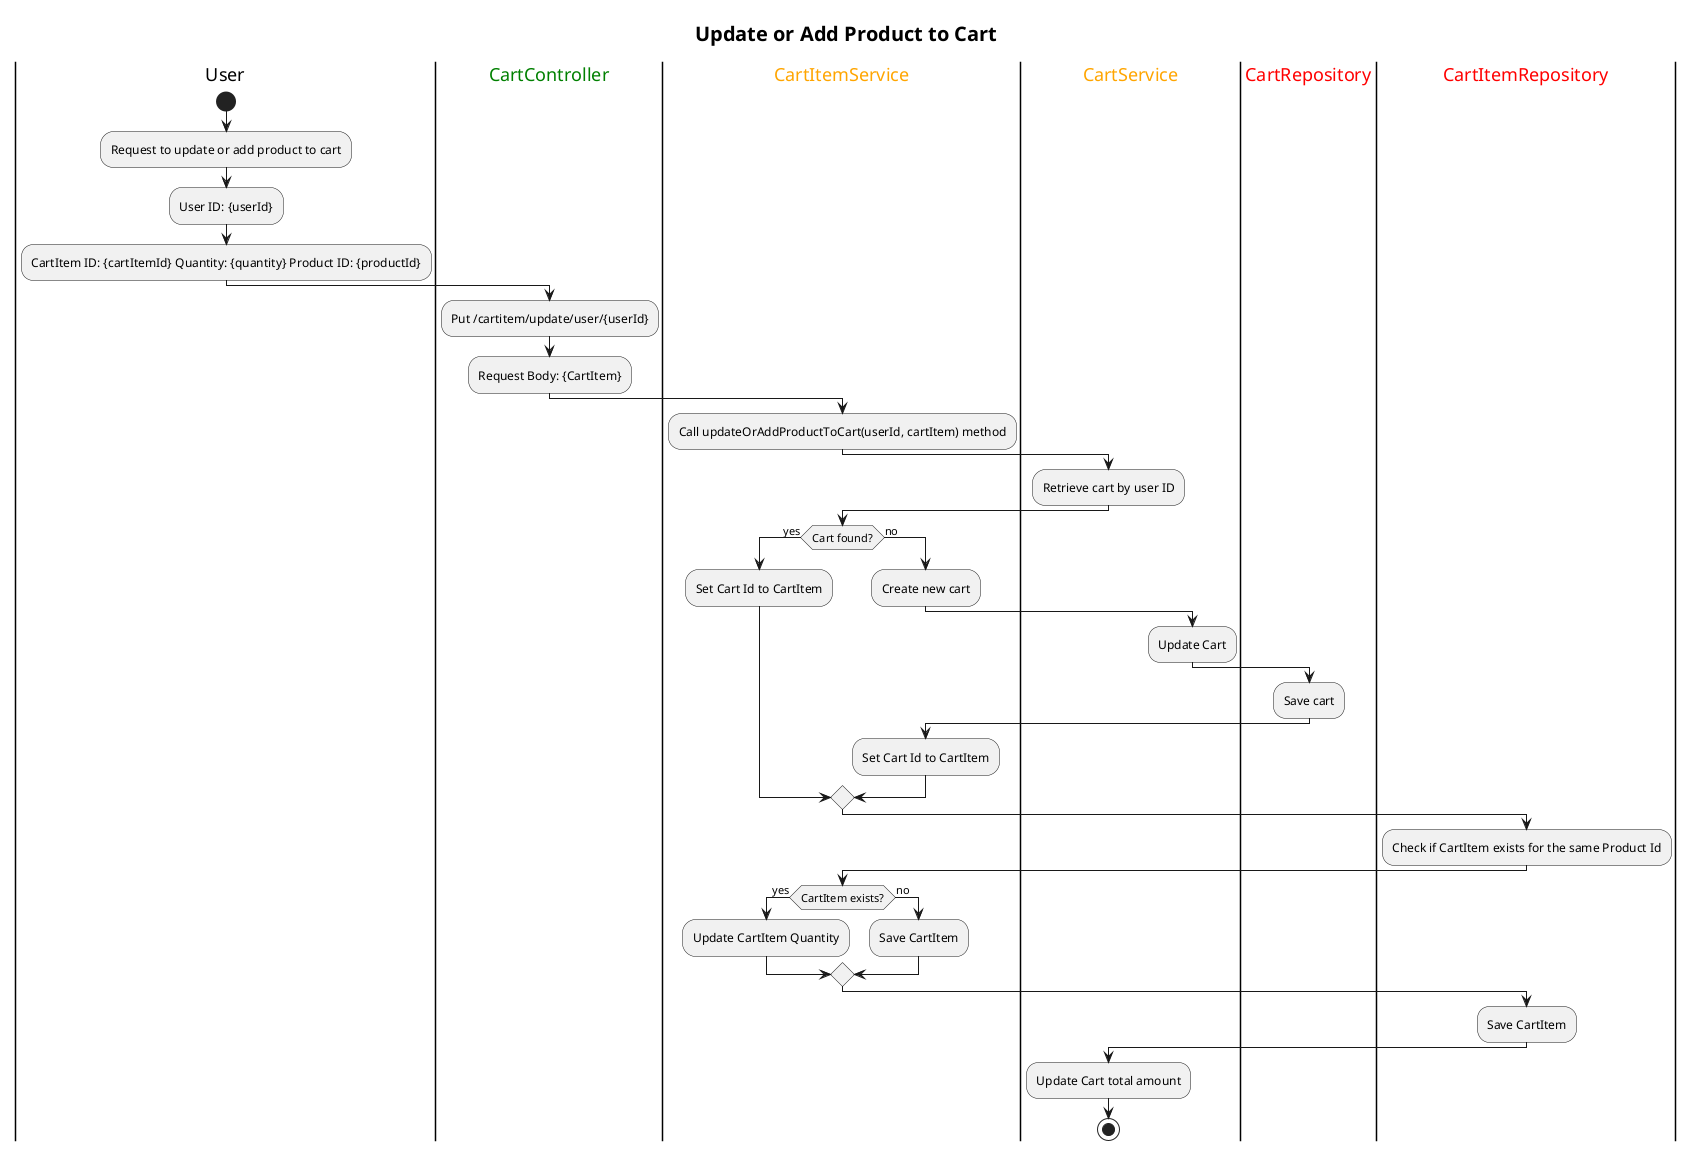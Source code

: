 @startuml
title <size:20>Update or Add Product to Cart</size>
|User|
start
:Request to update or add product to cart;
:User ID: {userId};
:CartItem ID: {cartItemId} Quantity: {quantity} Product ID: {productId};

|<color:green>CartController</color>|
:Put /cartitem/update/user/{userId};
:Request Body: {CartItem};

|<color:orange>CartItemService</color>|
:Call updateOrAddProductToCart(userId, cartItem) method;

|<color:Orange>CartService</color>|
:Retrieve cart by user ID;

|<color:orange>CartItemService</color>|
if(Cart found?) then (yes)
|<color:orange>CartItemService</color>|
    :Set Cart Id to CartItem;
else (no)
    :Create new cart;
    |<color:Orange>CartService</color>|
    :Update Cart;
    |<color:Red>CartRepository</color>|
    :Save cart;
    |<color:orange>CartItemService</color>|
    :Set Cart Id to CartItem;
endif

|<color:Red>CartItemRepository</color>|
:Check if CartItem exists for the same Product Id;

|<color:orange>CartItemService</color>|
if(CartItem exists?) then (yes)
    |<color:orange>CartItemService</color>|
    :Update CartItem Quantity;
else (no)
    |<color:orange>CartItemService</color>|
    :Save CartItem;
endif

|<color:Red>CartItemRepository</color>|
:Save CartItem;

|<color:Orange>CartService</color>|
:Update Cart total amount;

stop

@enduml